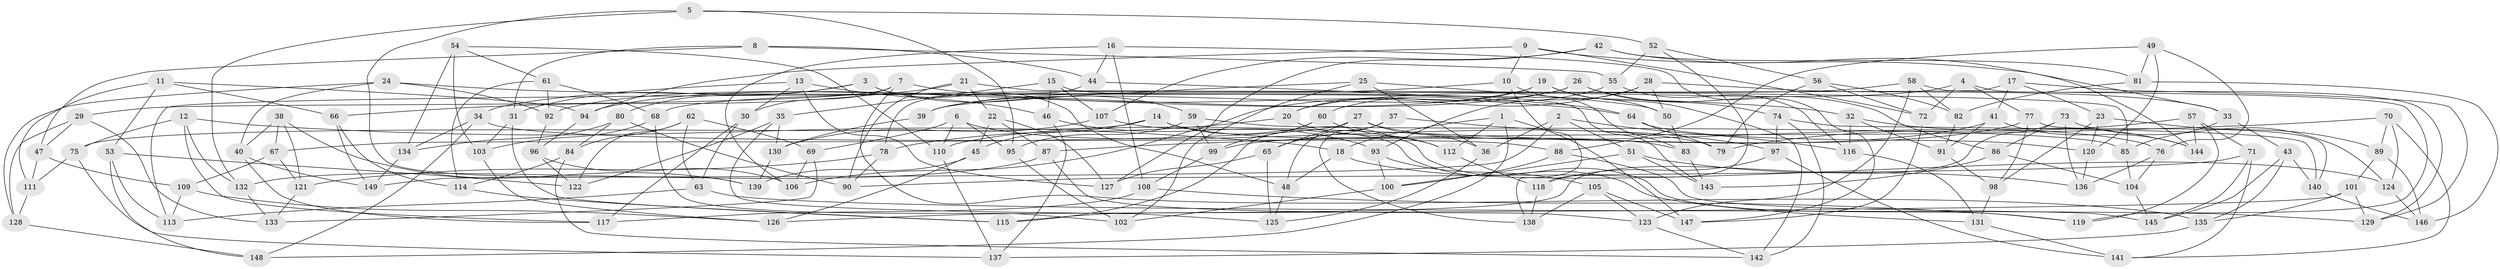 // Generated by graph-tools (version 1.1) at 2025/16/03/09/25 04:16:17]
// undirected, 149 vertices, 298 edges
graph export_dot {
graph [start="1"]
  node [color=gray90,style=filled];
  1;
  2;
  3;
  4;
  5;
  6;
  7;
  8;
  9;
  10;
  11;
  12;
  13;
  14;
  15;
  16;
  17;
  18;
  19;
  20;
  21;
  22;
  23;
  24;
  25;
  26;
  27;
  28;
  29;
  30;
  31;
  32;
  33;
  34;
  35;
  36;
  37;
  38;
  39;
  40;
  41;
  42;
  43;
  44;
  45;
  46;
  47;
  48;
  49;
  50;
  51;
  52;
  53;
  54;
  55;
  56;
  57;
  58;
  59;
  60;
  61;
  62;
  63;
  64;
  65;
  66;
  67;
  68;
  69;
  70;
  71;
  72;
  73;
  74;
  75;
  76;
  77;
  78;
  79;
  80;
  81;
  82;
  83;
  84;
  85;
  86;
  87;
  88;
  89;
  90;
  91;
  92;
  93;
  94;
  95;
  96;
  97;
  98;
  99;
  100;
  101;
  102;
  103;
  104;
  105;
  106;
  107;
  108;
  109;
  110;
  111;
  112;
  113;
  114;
  115;
  116;
  117;
  118;
  119;
  120;
  121;
  122;
  123;
  124;
  125;
  126;
  127;
  128;
  129;
  130;
  131;
  132;
  133;
  134;
  135;
  136;
  137;
  138;
  139;
  140;
  141;
  142;
  143;
  144;
  145;
  146;
  147;
  148;
  149;
  1 -- 147;
  1 -- 18;
  1 -- 112;
  1 -- 148;
  2 -- 36;
  2 -- 116;
  2 -- 51;
  2 -- 149;
  3 -- 80;
  3 -- 59;
  3 -- 48;
  3 -- 31;
  4 -- 129;
  4 -- 77;
  4 -- 20;
  4 -- 72;
  5 -- 52;
  5 -- 95;
  5 -- 139;
  5 -- 132;
  6 -- 79;
  6 -- 69;
  6 -- 95;
  6 -- 110;
  7 -- 29;
  7 -- 135;
  7 -- 64;
  7 -- 30;
  8 -- 47;
  8 -- 44;
  8 -- 31;
  8 -- 55;
  9 -- 33;
  9 -- 94;
  9 -- 72;
  9 -- 10;
  10 -- 83;
  10 -- 39;
  10 -- 138;
  11 -- 53;
  11 -- 66;
  11 -- 94;
  11 -- 111;
  12 -- 18;
  12 -- 75;
  12 -- 132;
  12 -- 117;
  13 -- 46;
  13 -- 30;
  13 -- 127;
  13 -- 34;
  14 -- 45;
  14 -- 75;
  14 -- 83;
  14 -- 119;
  15 -- 35;
  15 -- 143;
  15 -- 46;
  15 -- 107;
  16 -- 108;
  16 -- 147;
  16 -- 44;
  16 -- 106;
  17 -- 113;
  17 -- 129;
  17 -- 23;
  17 -- 41;
  18 -- 48;
  18 -- 124;
  19 -- 50;
  19 -- 92;
  19 -- 142;
  19 -- 20;
  20 -- 112;
  20 -- 78;
  21 -- 22;
  21 -- 85;
  21 -- 66;
  21 -- 90;
  22 -- 87;
  22 -- 45;
  22 -- 127;
  23 -- 98;
  23 -- 120;
  23 -- 89;
  24 -- 128;
  24 -- 92;
  24 -- 32;
  24 -- 40;
  25 -- 102;
  25 -- 50;
  25 -- 39;
  25 -- 36;
  26 -- 86;
  26 -- 74;
  26 -- 94;
  26 -- 39;
  27 -- 36;
  27 -- 76;
  27 -- 67;
  27 -- 65;
  28 -- 93;
  28 -- 50;
  28 -- 106;
  28 -- 33;
  29 -- 133;
  29 -- 128;
  29 -- 47;
  30 -- 117;
  30 -- 63;
  31 -- 115;
  31 -- 103;
  32 -- 116;
  32 -- 144;
  32 -- 91;
  33 -- 43;
  33 -- 85;
  34 -- 88;
  34 -- 148;
  34 -- 134;
  35 -- 130;
  35 -- 125;
  35 -- 122;
  36 -- 125;
  37 -- 65;
  37 -- 48;
  37 -- 138;
  37 -- 97;
  38 -- 67;
  38 -- 139;
  38 -- 40;
  38 -- 121;
  39 -- 130;
  40 -- 149;
  40 -- 117;
  41 -- 110;
  41 -- 91;
  41 -- 144;
  42 -- 107;
  42 -- 144;
  42 -- 127;
  42 -- 81;
  43 -- 145;
  43 -- 140;
  43 -- 135;
  44 -- 64;
  44 -- 78;
  45 -- 126;
  45 -- 139;
  46 -- 93;
  46 -- 137;
  47 -- 109;
  47 -- 111;
  48 -- 125;
  49 -- 76;
  49 -- 120;
  49 -- 88;
  49 -- 81;
  50 -- 83;
  51 -- 100;
  51 -- 136;
  51 -- 143;
  52 -- 118;
  52 -- 56;
  52 -- 55;
  53 -- 148;
  53 -- 113;
  53 -- 122;
  54 -- 61;
  54 -- 134;
  54 -- 110;
  54 -- 103;
  55 -- 60;
  55 -- 116;
  56 -- 79;
  56 -- 82;
  56 -- 72;
  57 -- 144;
  57 -- 71;
  57 -- 79;
  57 -- 119;
  58 -- 119;
  58 -- 68;
  58 -- 82;
  58 -- 123;
  59 -- 99;
  59 -- 95;
  59 -- 85;
  60 -- 99;
  60 -- 115;
  60 -- 112;
  61 -- 114;
  61 -- 68;
  61 -- 92;
  62 -- 69;
  62 -- 122;
  62 -- 63;
  62 -- 84;
  63 -- 129;
  63 -- 113;
  64 -- 79;
  64 -- 120;
  65 -- 127;
  65 -- 125;
  66 -- 149;
  66 -- 114;
  67 -- 109;
  67 -- 121;
  68 -- 103;
  68 -- 102;
  69 -- 133;
  69 -- 106;
  70 -- 124;
  70 -- 89;
  70 -- 87;
  70 -- 141;
  71 -- 141;
  71 -- 90;
  71 -- 145;
  72 -- 147;
  73 -- 136;
  73 -- 86;
  73 -- 124;
  73 -- 115;
  74 -- 97;
  74 -- 140;
  74 -- 142;
  75 -- 137;
  75 -- 111;
  76 -- 136;
  76 -- 104;
  77 -- 99;
  77 -- 140;
  77 -- 98;
  78 -- 121;
  78 -- 90;
  80 -- 134;
  80 -- 84;
  80 -- 90;
  81 -- 146;
  81 -- 82;
  82 -- 91;
  83 -- 143;
  84 -- 142;
  84 -- 114;
  85 -- 104;
  86 -- 143;
  86 -- 104;
  87 -- 123;
  87 -- 132;
  88 -- 145;
  88 -- 100;
  89 -- 146;
  89 -- 101;
  91 -- 98;
  92 -- 96;
  93 -- 105;
  93 -- 100;
  94 -- 96;
  95 -- 102;
  96 -- 106;
  96 -- 122;
  97 -- 118;
  97 -- 141;
  98 -- 131;
  99 -- 108;
  100 -- 102;
  101 -- 135;
  101 -- 126;
  101 -- 129;
  103 -- 126;
  104 -- 145;
  105 -- 147;
  105 -- 138;
  105 -- 123;
  107 -- 130;
  107 -- 131;
  108 -- 117;
  108 -- 119;
  109 -- 126;
  109 -- 113;
  110 -- 137;
  111 -- 128;
  112 -- 118;
  114 -- 115;
  116 -- 131;
  118 -- 138;
  120 -- 136;
  121 -- 133;
  123 -- 142;
  124 -- 146;
  128 -- 148;
  130 -- 139;
  131 -- 141;
  132 -- 133;
  134 -- 149;
  135 -- 137;
  140 -- 146;
}
